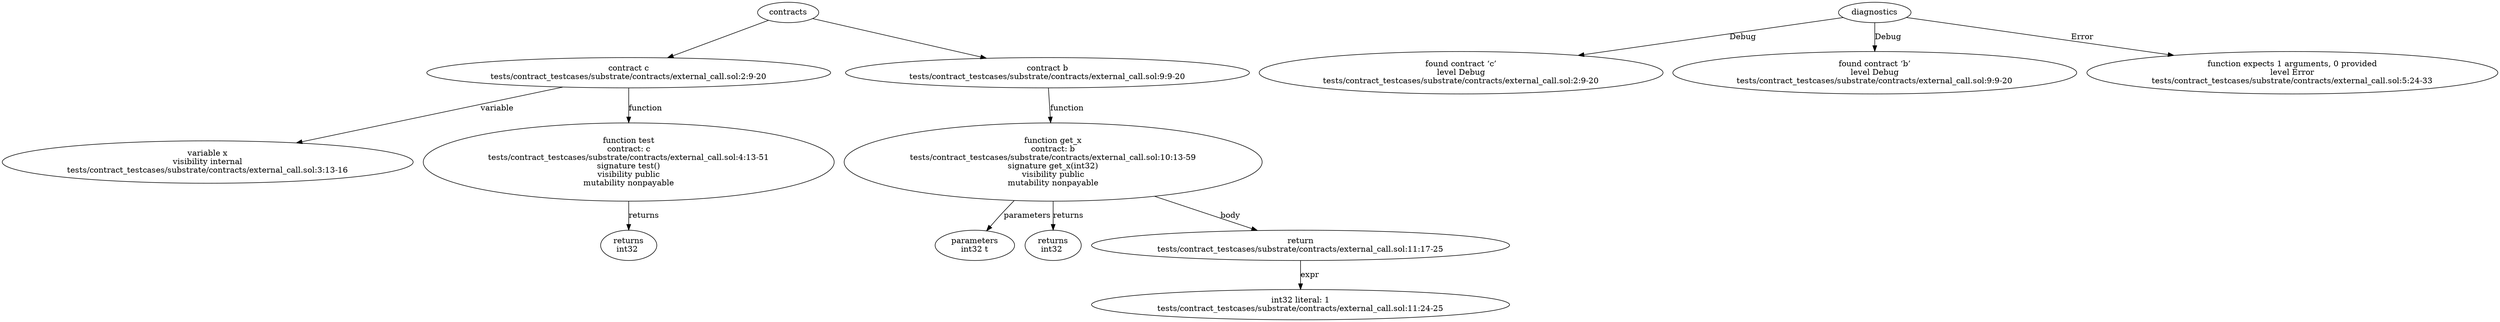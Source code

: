 strict digraph "tests/contract_testcases/substrate/contracts/external_call.sol" {
	contract [label="contract c\ntests/contract_testcases/substrate/contracts/external_call.sol:2:9-20"]
	var [label="variable x\nvisibility internal\ntests/contract_testcases/substrate/contracts/external_call.sol:3:13-16"]
	test [label="function test\ncontract: c\ntests/contract_testcases/substrate/contracts/external_call.sol:4:13-51\nsignature test()\nvisibility public\nmutability nonpayable"]
	returns [label="returns\nint32 "]
	contract_5 [label="contract b\ntests/contract_testcases/substrate/contracts/external_call.sol:9:9-20"]
	get_x [label="function get_x\ncontract: b\ntests/contract_testcases/substrate/contracts/external_call.sol:10:13-59\nsignature get_x(int32)\nvisibility public\nmutability nonpayable"]
	parameters [label="parameters\nint32 t"]
	returns_8 [label="returns\nint32 "]
	return [label="return\ntests/contract_testcases/substrate/contracts/external_call.sol:11:17-25"]
	number_literal [label="int32 literal: 1\ntests/contract_testcases/substrate/contracts/external_call.sol:11:24-25"]
	diagnostic [label="found contract ‘c’\nlevel Debug\ntests/contract_testcases/substrate/contracts/external_call.sol:2:9-20"]
	diagnostic_13 [label="found contract ‘b’\nlevel Debug\ntests/contract_testcases/substrate/contracts/external_call.sol:9:9-20"]
	diagnostic_14 [label="function expects 1 arguments, 0 provided\nlevel Error\ntests/contract_testcases/substrate/contracts/external_call.sol:5:24-33"]
	contracts -> contract
	contract -> var [label="variable"]
	contract -> test [label="function"]
	test -> returns [label="returns"]
	contracts -> contract_5
	contract_5 -> get_x [label="function"]
	get_x -> parameters [label="parameters"]
	get_x -> returns_8 [label="returns"]
	get_x -> return [label="body"]
	return -> number_literal [label="expr"]
	diagnostics -> diagnostic [label="Debug"]
	diagnostics -> diagnostic_13 [label="Debug"]
	diagnostics -> diagnostic_14 [label="Error"]
}
